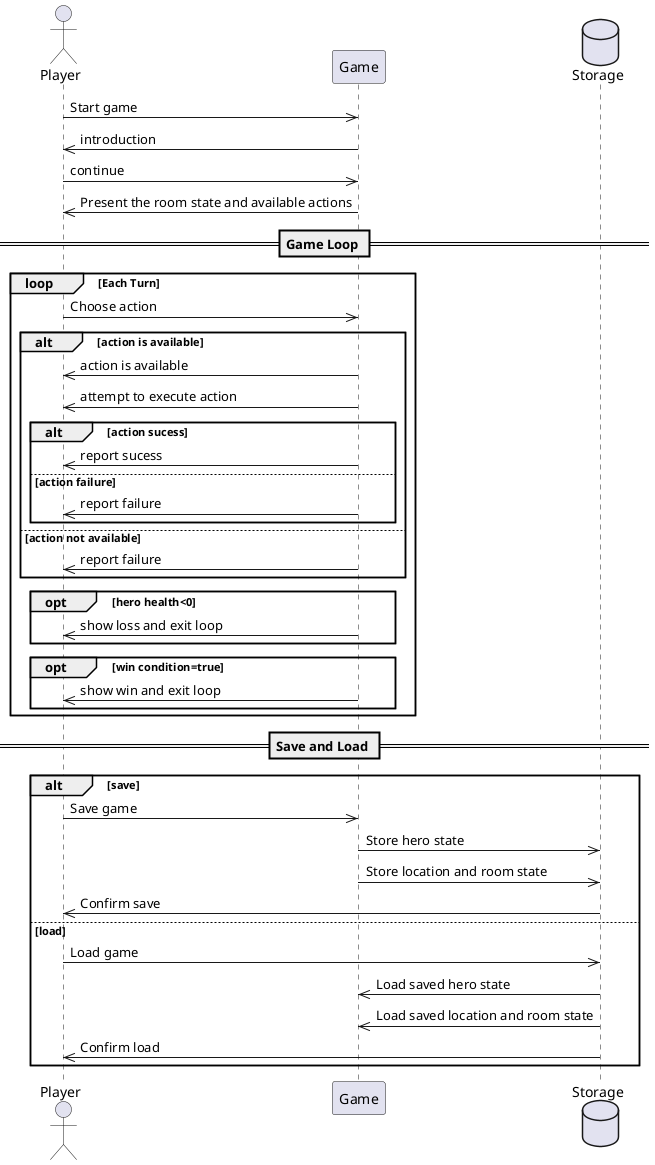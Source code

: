 @startuml System Sequence Diagram
actor User as "Player"
participant Game as "Game"
database Storage as "Storage"

User->>Game: Start game
Game->>User: introduction
User->>Game: continue
Game->>User: Present the room state and available actions

== Game Loop ==
loop Each Turn
    User->>Game: Choose action
    alt action is available
    Game->>User: action is available
    Game->>User: attempt to execute action
    alt action sucess
    Game->>User: report sucess
    else action failure
    Game->>User: report failure
    end
    else action not available
    Game->>User: report failure
end
   opt hero health<0
   Game->>User: show loss and exit loop
   end
   opt win condition=true
   Game->>User: show win and exit loop
   end
end
== Save and Load ==
alt save
User->>Game: Save game
Game->>Storage: Store hero state
Game->>Storage: Store location and room state
Storage->>User: Confirm save
else load
User->>Storage: Load game
Storage->>Game: Load saved hero state
Storage->>Game: Load saved location and room state
Storage->>User: Confirm load
end
@enduml
        end
    else Action is talk to NPC
        Main_Character->>NPC: Ask NPC
        NPC->>Main_Character: Report answer
    else Action is attack NPC
        Main_Character->>NPC: Attack NPC
        NPC->>Main_Character: Attack back
end

== Save and Load ==
User->>Main_Character: Save game
Main_Character->>Storage: Store hero state
Room->>Storage: Store location state
Storage->>User: Confirm save

User->>Storage: Load game
Storage->>Main_Character: Load saved hero state
Storage->>Room: Load saved location state
Storage->>User: Confirm load

@enduml
